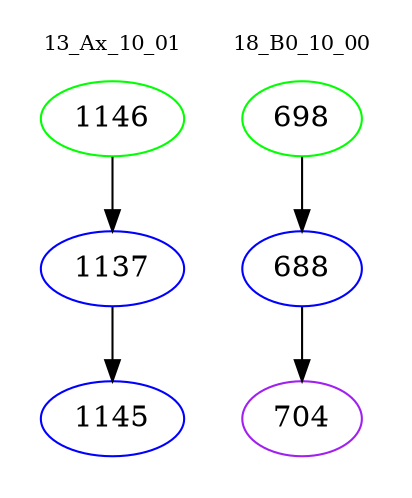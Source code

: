 digraph{
subgraph cluster_0 {
color = white
label = "13_Ax_10_01";
fontsize=10;
T0_1146 [label="1146", color="green"]
T0_1146 -> T0_1137 [color="black"]
T0_1137 [label="1137", color="blue"]
T0_1137 -> T0_1145 [color="black"]
T0_1145 [label="1145", color="blue"]
}
subgraph cluster_1 {
color = white
label = "18_B0_10_00";
fontsize=10;
T1_698 [label="698", color="green"]
T1_698 -> T1_688 [color="black"]
T1_688 [label="688", color="blue"]
T1_688 -> T1_704 [color="black"]
T1_704 [label="704", color="purple"]
}
}
